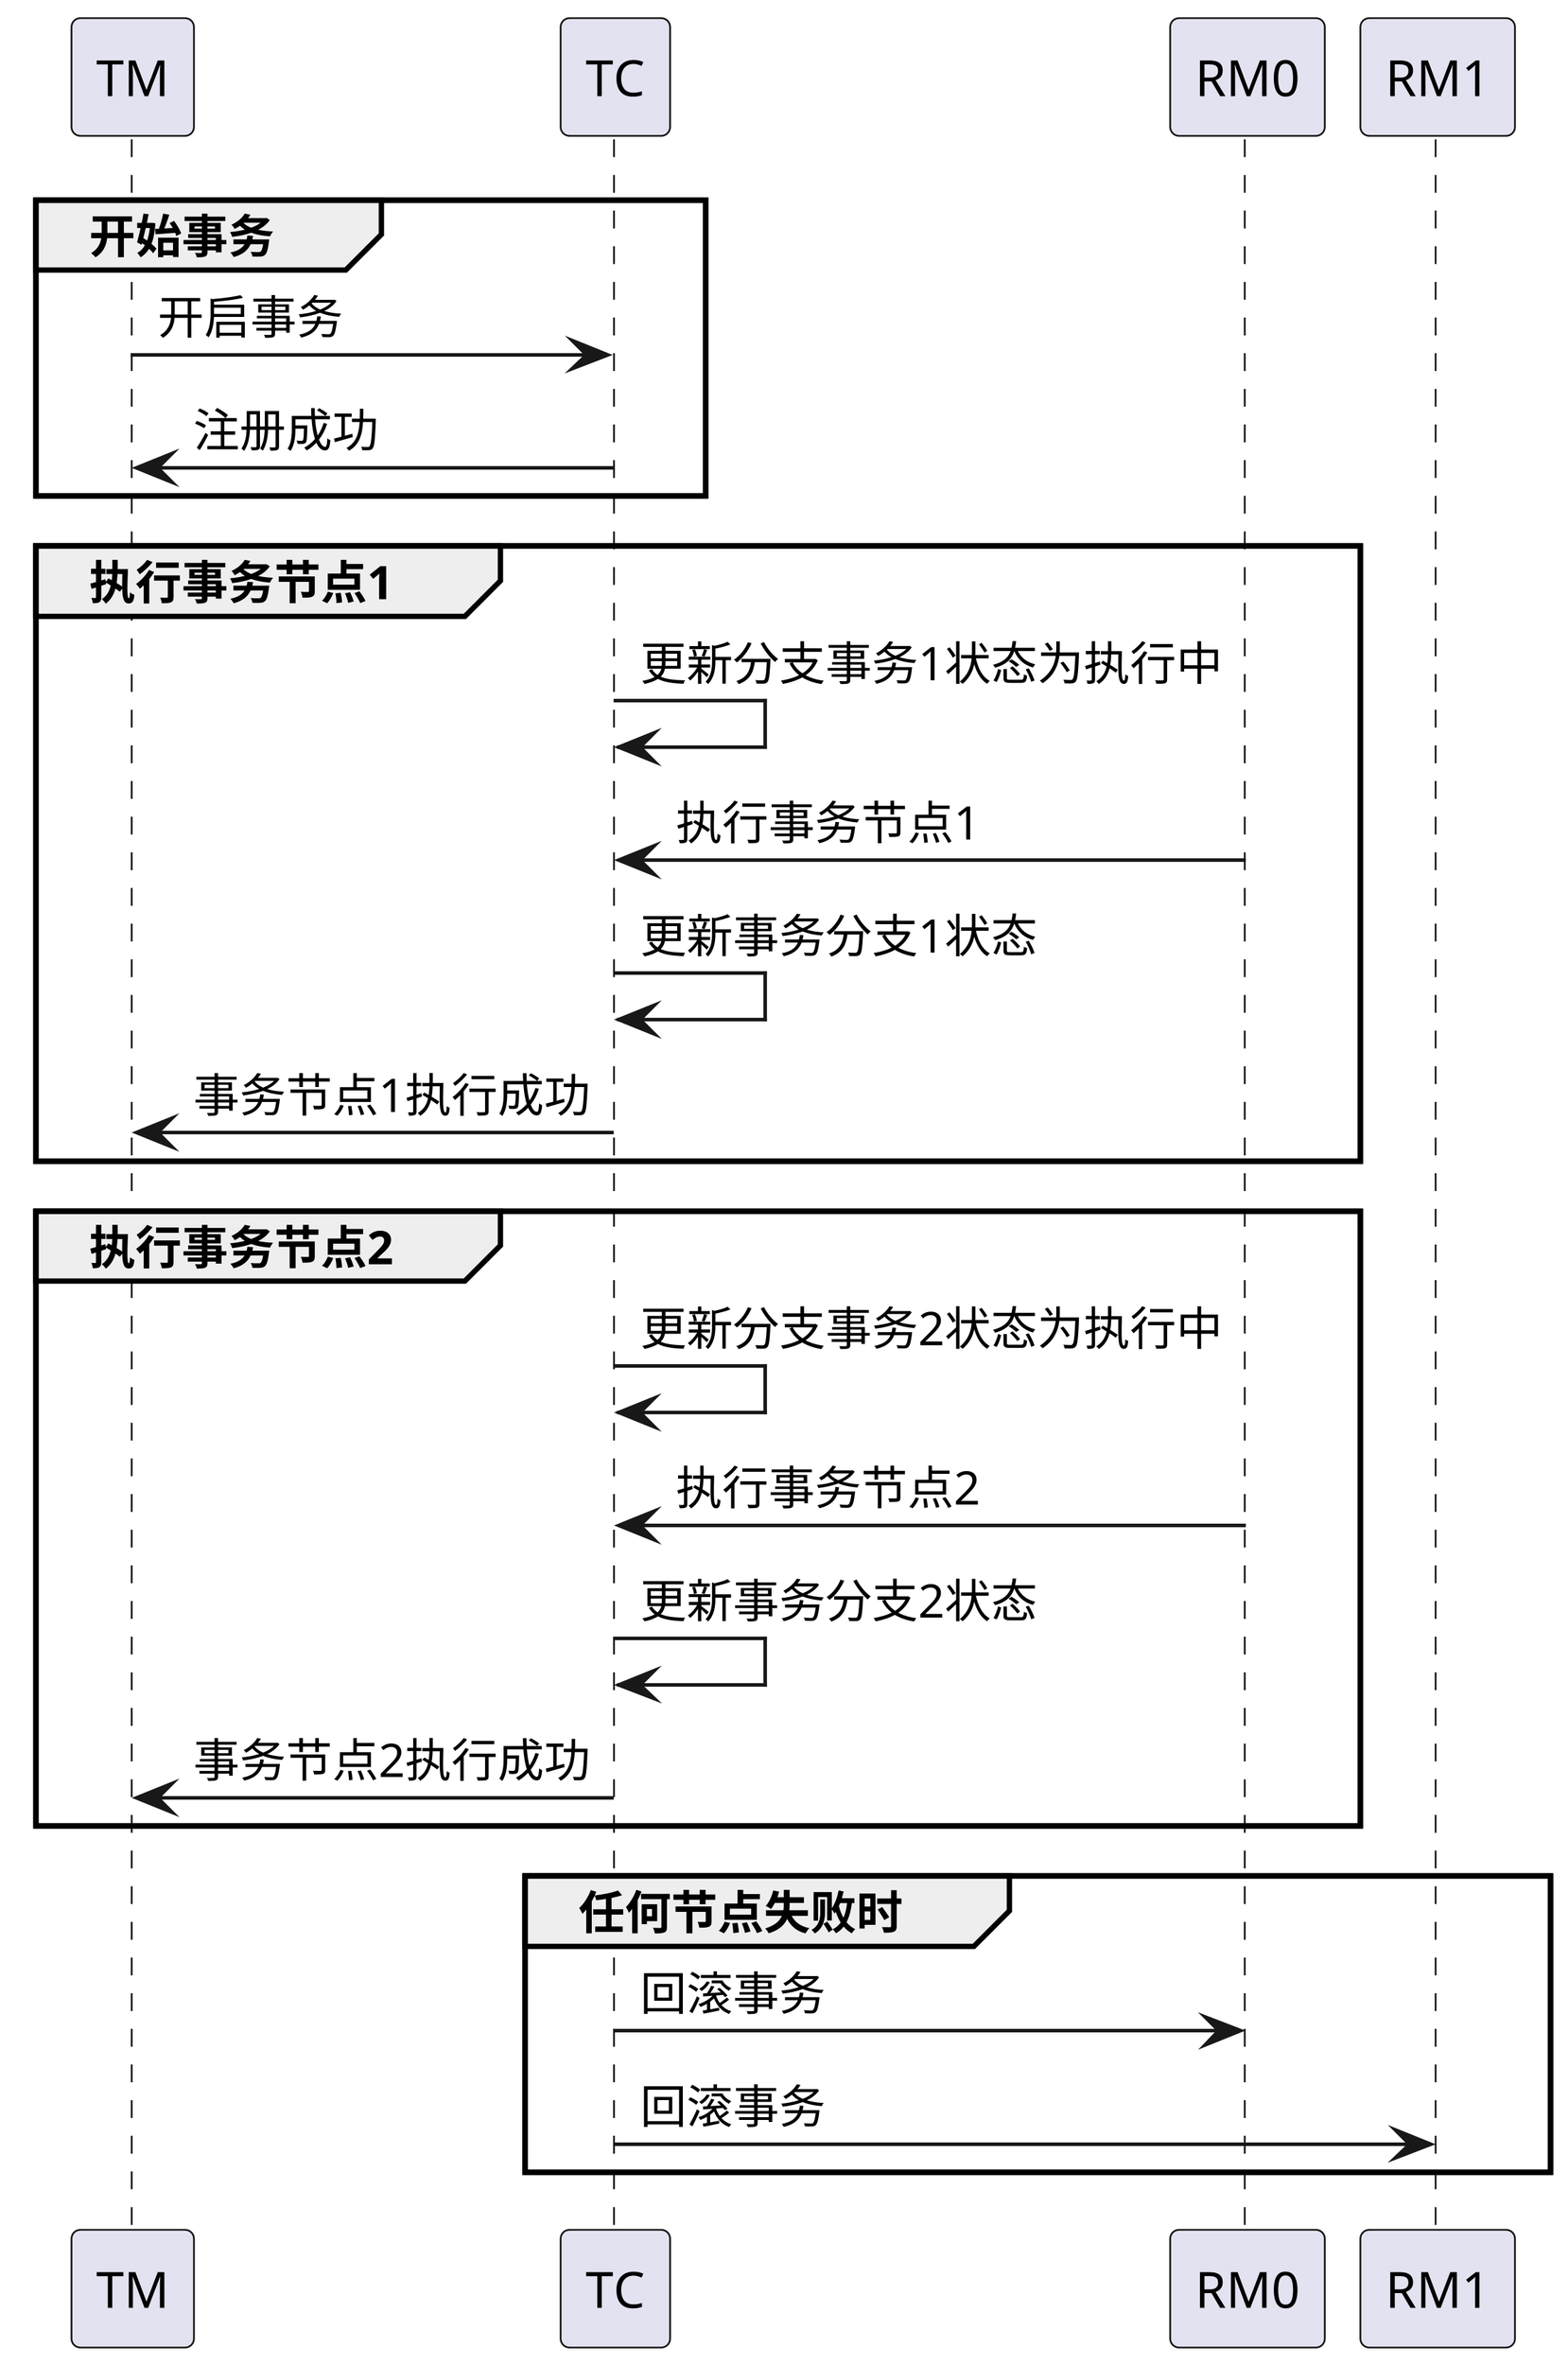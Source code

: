 @startuml Saga
' 去除阴影
skinparam shadowing false
' 增大dpi 提高清晰度
skinparam dpi 500
hide empty description

participant TM
participant TC
participant RM0
participant RM1

group 开始事务
TM -> TC :开启事务
TC -> TM :注册成功
end
group 执行事务节点1
TC -> TC :更新分支事务1状态为执行中
RM0 -> TC :执行事务节点1
TC -> TC :更新事务分支1状态
TC -> TM :事务节点1执行成功
end
group 执行事务节点2
TC -> TC :更新分支事务2状态为执行中
RM0 -> TC :执行事务节点2
TC -> TC :更新事务分支2状态
TC -> TM :事务节点2执行成功
end
group 任何节点失败时
TC -> RM0 :回滚事务
TC -> RM1 :回滚事务
end
@enduml
